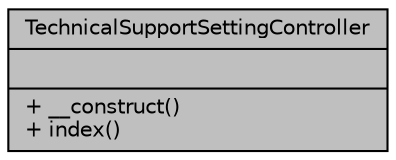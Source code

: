 digraph "TechnicalSupportSettingController"
{
 // LATEX_PDF_SIZE
  bgcolor="transparent";
  edge [fontname="Helvetica",fontsize="10",labelfontname="Helvetica",labelfontsize="10"];
  node [fontname="Helvetica",fontsize="10",shape=record];
  Node1 [label="{TechnicalSupportSettingController\n||+ __construct()\l+ index()\l}",height=0.2,width=0.4,color="black", fillcolor="grey75", style="filled", fontcolor="black",tooltip="Controlador de la configuración del módulo de soporte técnico."];
}
